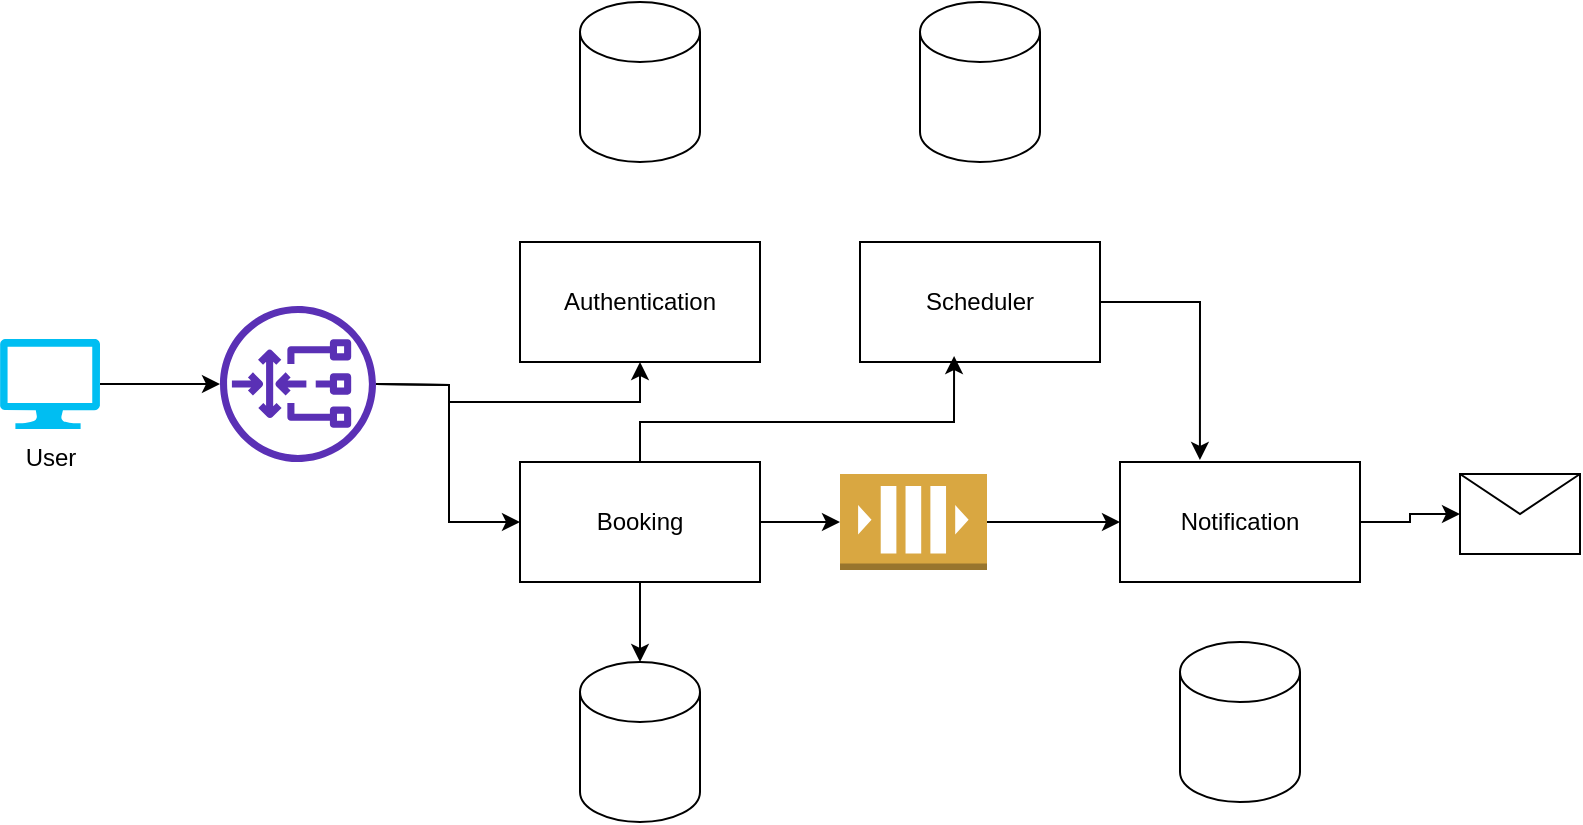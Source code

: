 <mxfile version="14.9.7" type="github"><diagram id="NCk4IasF-tKLIbI2-Wjm" name="Page-1"><mxGraphModel dx="1262" dy="482" grid="1" gridSize="10" guides="1" tooltips="1" connect="1" arrows="1" fold="1" page="1" pageScale="1" pageWidth="850" pageHeight="1100" math="0" shadow="0"><root><mxCell id="0"/><mxCell id="1" parent="0"/><mxCell id="DtFL40lIo1Au-_TkD0rf-22" style="edgeStyle=orthogonalEdgeStyle;rounded=0;orthogonalLoop=1;jettySize=auto;html=1;entryX=0.333;entryY=-0.017;entryDx=0;entryDy=0;entryPerimeter=0;" edge="1" parent="1" source="DtFL40lIo1Au-_TkD0rf-1" target="DtFL40lIo1Au-_TkD0rf-6"><mxGeometry relative="1" as="geometry"/></mxCell><mxCell id="DtFL40lIo1Au-_TkD0rf-1" value="Scheduler" style="rounded=0;whiteSpace=wrap;html=1;" vertex="1" parent="1"><mxGeometry x="470" y="170" width="120" height="60" as="geometry"/></mxCell><mxCell id="DtFL40lIo1Au-_TkD0rf-17" value="" style="edgeStyle=orthogonalEdgeStyle;rounded=0;orthogonalLoop=1;jettySize=auto;html=1;" edge="1" parent="1" source="DtFL40lIo1Au-_TkD0rf-2" target="DtFL40lIo1Au-_TkD0rf-15"><mxGeometry relative="1" as="geometry"/></mxCell><mxCell id="DtFL40lIo1Au-_TkD0rf-21" style="edgeStyle=orthogonalEdgeStyle;rounded=0;orthogonalLoop=1;jettySize=auto;html=1;entryX=0.392;entryY=0.95;entryDx=0;entryDy=0;entryPerimeter=0;" edge="1" parent="1" source="DtFL40lIo1Au-_TkD0rf-2" target="DtFL40lIo1Au-_TkD0rf-1"><mxGeometry relative="1" as="geometry"><Array as="points"><mxPoint x="360" y="260"/><mxPoint x="517" y="260"/></Array></mxGeometry></mxCell><mxCell id="DtFL40lIo1Au-_TkD0rf-23" style="edgeStyle=orthogonalEdgeStyle;rounded=0;orthogonalLoop=1;jettySize=auto;html=1;" edge="1" parent="1" source="DtFL40lIo1Au-_TkD0rf-2" target="DtFL40lIo1Au-_TkD0rf-13"><mxGeometry relative="1" as="geometry"/></mxCell><mxCell id="DtFL40lIo1Au-_TkD0rf-2" value="Booking" style="rounded=0;whiteSpace=wrap;html=1;" vertex="1" parent="1"><mxGeometry x="300" y="280" width="120" height="60" as="geometry"/></mxCell><mxCell id="DtFL40lIo1Au-_TkD0rf-3" value="" style="shape=cylinder3;whiteSpace=wrap;html=1;boundedLbl=1;backgroundOutline=1;size=15;" vertex="1" parent="1"><mxGeometry x="330" y="50" width="60" height="80" as="geometry"/></mxCell><mxCell id="DtFL40lIo1Au-_TkD0rf-4" value="Authentication" style="rounded=0;whiteSpace=wrap;html=1;" vertex="1" parent="1"><mxGeometry x="300" y="170" width="120" height="60" as="geometry"/></mxCell><mxCell id="DtFL40lIo1Au-_TkD0rf-8" style="edgeStyle=orthogonalEdgeStyle;rounded=0;orthogonalLoop=1;jettySize=auto;html=1;" edge="1" parent="1" source="DtFL40lIo1Au-_TkD0rf-5"><mxGeometry relative="1" as="geometry"><mxPoint x="150" y="241" as="targetPoint"/></mxGeometry></mxCell><mxCell id="DtFL40lIo1Au-_TkD0rf-5" value="User" style="verticalLabelPosition=bottom;html=1;verticalAlign=top;align=center;strokeColor=none;fillColor=#00BEF2;shape=mxgraph.azure.computer;pointerEvents=1;" vertex="1" parent="1"><mxGeometry x="40" y="218.5" width="50" height="45" as="geometry"/></mxCell><mxCell id="DtFL40lIo1Au-_TkD0rf-20" style="edgeStyle=orthogonalEdgeStyle;rounded=0;orthogonalLoop=1;jettySize=auto;html=1;" edge="1" parent="1" source="DtFL40lIo1Au-_TkD0rf-6" target="DtFL40lIo1Au-_TkD0rf-19"><mxGeometry relative="1" as="geometry"/></mxCell><mxCell id="DtFL40lIo1Au-_TkD0rf-6" value="Notification" style="rounded=0;whiteSpace=wrap;html=1;" vertex="1" parent="1"><mxGeometry x="600" y="280" width="120" height="60" as="geometry"/></mxCell><mxCell id="DtFL40lIo1Au-_TkD0rf-9" style="edgeStyle=orthogonalEdgeStyle;rounded=0;orthogonalLoop=1;jettySize=auto;html=1;" edge="1" parent="1" target="DtFL40lIo1Au-_TkD0rf-4"><mxGeometry relative="1" as="geometry"><mxPoint x="228" y="241" as="sourcePoint"/></mxGeometry></mxCell><mxCell id="DtFL40lIo1Au-_TkD0rf-10" style="edgeStyle=orthogonalEdgeStyle;rounded=0;orthogonalLoop=1;jettySize=auto;html=1;entryX=0;entryY=0.5;entryDx=0;entryDy=0;" edge="1" parent="1" target="DtFL40lIo1Au-_TkD0rf-2"><mxGeometry relative="1" as="geometry"><mxPoint x="228" y="241" as="sourcePoint"/></mxGeometry></mxCell><mxCell id="DtFL40lIo1Au-_TkD0rf-11" value="" style="outlineConnect=0;fontColor=#232F3E;gradientColor=none;fillColor=#5A30B5;strokeColor=none;dashed=0;verticalLabelPosition=bottom;verticalAlign=top;align=center;html=1;fontSize=12;fontStyle=0;aspect=fixed;pointerEvents=1;shape=mxgraph.aws4.gateway_load_balancer;" vertex="1" parent="1"><mxGeometry x="150" y="202" width="78" height="78" as="geometry"/></mxCell><mxCell id="DtFL40lIo1Au-_TkD0rf-12" value="" style="shape=cylinder3;whiteSpace=wrap;html=1;boundedLbl=1;backgroundOutline=1;size=15;" vertex="1" parent="1"><mxGeometry x="500" y="50" width="60" height="80" as="geometry"/></mxCell><mxCell id="DtFL40lIo1Au-_TkD0rf-13" value="" style="shape=cylinder3;whiteSpace=wrap;html=1;boundedLbl=1;backgroundOutline=1;size=15;" vertex="1" parent="1"><mxGeometry x="330" y="380" width="60" height="80" as="geometry"/></mxCell><mxCell id="DtFL40lIo1Au-_TkD0rf-14" value="" style="shape=cylinder3;whiteSpace=wrap;html=1;boundedLbl=1;backgroundOutline=1;size=15;" vertex="1" parent="1"><mxGeometry x="630" y="370" width="60" height="80" as="geometry"/></mxCell><mxCell id="DtFL40lIo1Au-_TkD0rf-18" style="edgeStyle=orthogonalEdgeStyle;rounded=0;orthogonalLoop=1;jettySize=auto;html=1;" edge="1" parent="1" source="DtFL40lIo1Au-_TkD0rf-15" target="DtFL40lIo1Au-_TkD0rf-6"><mxGeometry relative="1" as="geometry"/></mxCell><mxCell id="DtFL40lIo1Au-_TkD0rf-15" value="" style="outlineConnect=0;dashed=0;verticalLabelPosition=bottom;verticalAlign=top;align=center;html=1;shape=mxgraph.aws3.queue;fillColor=#D9A741;gradientColor=none;" vertex="1" parent="1"><mxGeometry x="460" y="286" width="73.5" height="48" as="geometry"/></mxCell><mxCell id="DtFL40lIo1Au-_TkD0rf-19" value="" style="shape=message;html=1;whiteSpace=wrap;html=1;outlineConnect=0;" vertex="1" parent="1"><mxGeometry x="770" y="286" width="60" height="40" as="geometry"/></mxCell></root></mxGraphModel></diagram></mxfile>